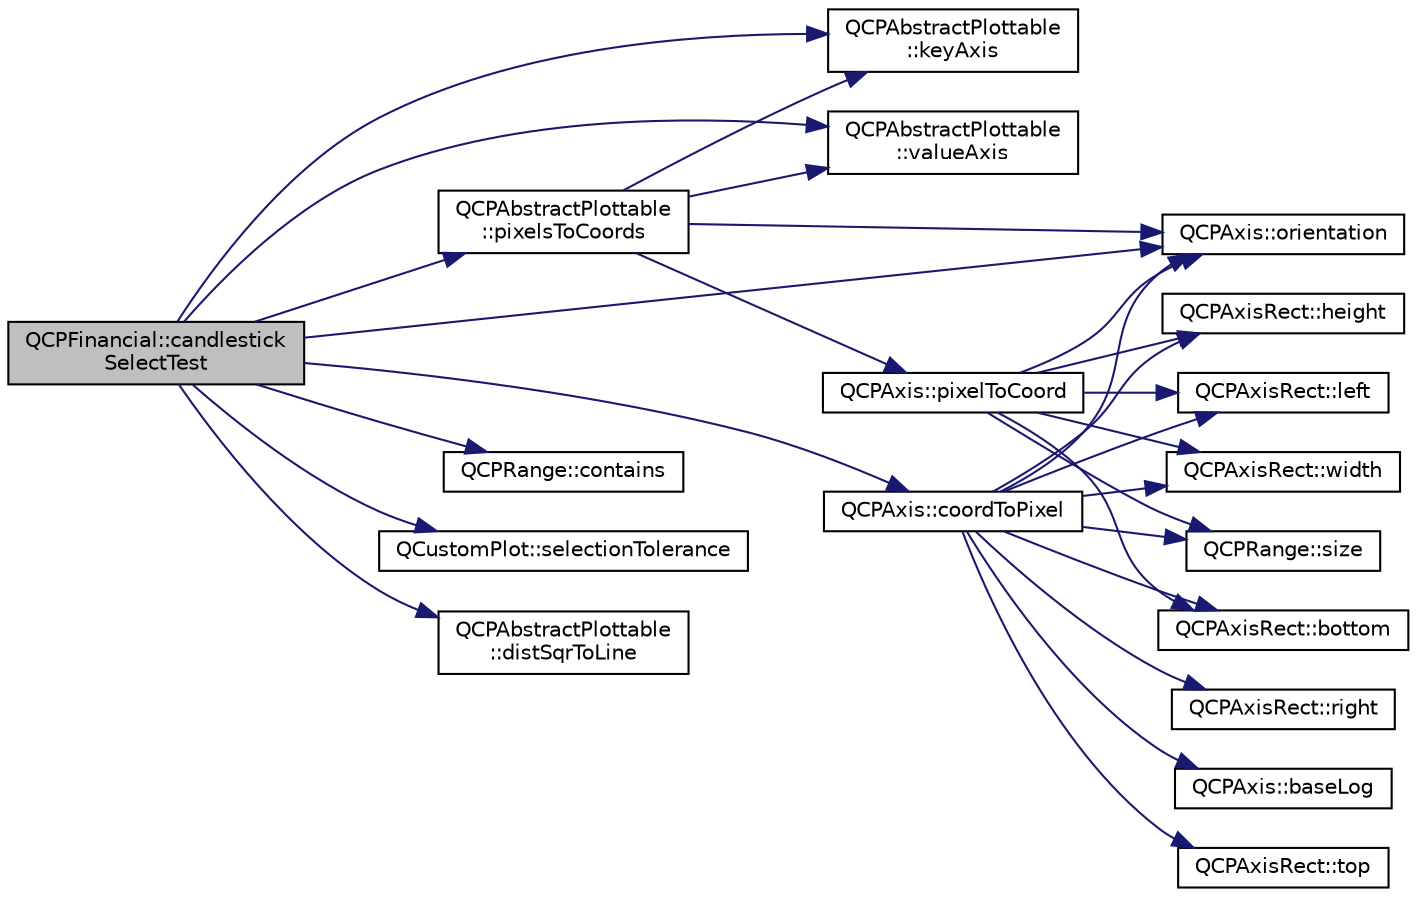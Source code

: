 digraph "QCPFinancial::candlestickSelectTest"
{
  edge [fontname="Helvetica",fontsize="10",labelfontname="Helvetica",labelfontsize="10"];
  node [fontname="Helvetica",fontsize="10",shape=record];
  rankdir="LR";
  Node20 [label="QCPFinancial::candlestick\lSelectTest",height=0.2,width=0.4,color="black", fillcolor="grey75", style="filled", fontcolor="black"];
  Node20 -> Node21 [color="midnightblue",fontsize="10",style="solid",fontname="Helvetica"];
  Node21 [label="QCPAbstractPlottable\l::keyAxis",height=0.2,width=0.4,color="black", fillcolor="white", style="filled",URL="$d4/d89/class_q_c_p_abstract_plottable.html#a2cdd6f0dd5e9a979037f86b4000d9cfe"];
  Node20 -> Node22 [color="midnightblue",fontsize="10",style="solid",fontname="Helvetica"];
  Node22 [label="QCPAbstractPlottable\l::valueAxis",height=0.2,width=0.4,color="black", fillcolor="white", style="filled",URL="$d4/d89/class_q_c_p_abstract_plottable.html#af47809a644a68ffd955fb30b01fb4f2f"];
  Node20 -> Node23 [color="midnightblue",fontsize="10",style="solid",fontname="Helvetica"];
  Node23 [label="QCPAxis::orientation",height=0.2,width=0.4,color="black", fillcolor="white", style="filled",URL="$d2/deb/class_q_c_p_axis.html#ab988ef4538e2655bb77bd138189cd42e"];
  Node20 -> Node24 [color="midnightblue",fontsize="10",style="solid",fontname="Helvetica"];
  Node24 [label="QCPAbstractPlottable\l::pixelsToCoords",height=0.2,width=0.4,color="black", fillcolor="white", style="filled",URL="$d4/d89/class_q_c_p_abstract_plottable.html#a3903c1120ab5c27e7fa46b597ef267bd"];
  Node24 -> Node21 [color="midnightblue",fontsize="10",style="solid",fontname="Helvetica"];
  Node24 -> Node22 [color="midnightblue",fontsize="10",style="solid",fontname="Helvetica"];
  Node24 -> Node23 [color="midnightblue",fontsize="10",style="solid",fontname="Helvetica"];
  Node24 -> Node25 [color="midnightblue",fontsize="10",style="solid",fontname="Helvetica"];
  Node25 [label="QCPAxis::pixelToCoord",height=0.2,width=0.4,color="black", fillcolor="white", style="filled",URL="$d2/deb/class_q_c_p_axis.html#a536ef8f624cac59b6b6fdcb495723c57"];
  Node25 -> Node23 [color="midnightblue",fontsize="10",style="solid",fontname="Helvetica"];
  Node25 -> Node26 [color="midnightblue",fontsize="10",style="solid",fontname="Helvetica"];
  Node26 [label="QCPAxisRect::left",height=0.2,width=0.4,color="black", fillcolor="white", style="filled",URL="$d8/dad/class_q_c_p_axis_rect.html#afb4a3de02046b20b9310bdb8fca781c3"];
  Node25 -> Node27 [color="midnightblue",fontsize="10",style="solid",fontname="Helvetica"];
  Node27 [label="QCPAxisRect::width",height=0.2,width=0.4,color="black", fillcolor="white", style="filled",URL="$d8/dad/class_q_c_p_axis_rect.html#a204645398a4f9d0b0189385c7c2cfb91"];
  Node25 -> Node28 [color="midnightblue",fontsize="10",style="solid",fontname="Helvetica"];
  Node28 [label="QCPRange::size",height=0.2,width=0.4,color="black", fillcolor="white", style="filled",URL="$d8/d0b/class_q_c_p_range.html#a62326e7cc4316b96df6a60813230e63f"];
  Node25 -> Node29 [color="midnightblue",fontsize="10",style="solid",fontname="Helvetica"];
  Node29 [label="QCPAxisRect::bottom",height=0.2,width=0.4,color="black", fillcolor="white", style="filled",URL="$d8/dad/class_q_c_p_axis_rect.html#acefdf1abaa8a8ab681e906cc2be9581e"];
  Node25 -> Node30 [color="midnightblue",fontsize="10",style="solid",fontname="Helvetica"];
  Node30 [label="QCPAxisRect::height",height=0.2,width=0.4,color="black", fillcolor="white", style="filled",URL="$d8/dad/class_q_c_p_axis_rect.html#acc4377809e79d9a089ab790f39429b0d"];
  Node20 -> Node31 [color="midnightblue",fontsize="10",style="solid",fontname="Helvetica"];
  Node31 [label="QCPRange::contains",height=0.2,width=0.4,color="black", fillcolor="white", style="filled",URL="$d8/d0b/class_q_c_p_range.html#ae9842b48b6d38dc5e9607358e3083cc8"];
  Node20 -> Node32 [color="midnightblue",fontsize="10",style="solid",fontname="Helvetica"];
  Node32 [label="QCustomPlot::selectionTolerance",height=0.2,width=0.4,color="black", fillcolor="white", style="filled",URL="$dd/d9b/class_q_custom_plot.html#a5441d11013afeaf4b8f2ea06e8624a25"];
  Node20 -> Node33 [color="midnightblue",fontsize="10",style="solid",fontname="Helvetica"];
  Node33 [label="QCPAxis::coordToPixel",height=0.2,width=0.4,color="black", fillcolor="white", style="filled",URL="$d2/deb/class_q_c_p_axis.html#af15d1b3a7f7e9b53d759d3ccff1fe4b4"];
  Node33 -> Node23 [color="midnightblue",fontsize="10",style="solid",fontname="Helvetica"];
  Node33 -> Node28 [color="midnightblue",fontsize="10",style="solid",fontname="Helvetica"];
  Node33 -> Node27 [color="midnightblue",fontsize="10",style="solid",fontname="Helvetica"];
  Node33 -> Node26 [color="midnightblue",fontsize="10",style="solid",fontname="Helvetica"];
  Node33 -> Node34 [color="midnightblue",fontsize="10",style="solid",fontname="Helvetica"];
  Node34 [label="QCPAxisRect::right",height=0.2,width=0.4,color="black", fillcolor="white", style="filled",URL="$d8/dad/class_q_c_p_axis_rect.html#a3f819d4a1b2193723d1fdafc573eea10"];
  Node33 -> Node35 [color="midnightblue",fontsize="10",style="solid",fontname="Helvetica"];
  Node35 [label="QCPAxis::baseLog",height=0.2,width=0.4,color="black", fillcolor="white", style="filled",URL="$d2/deb/class_q_c_p_axis.html#ae759538b7eeb12259944e75a6bc359da"];
  Node33 -> Node29 [color="midnightblue",fontsize="10",style="solid",fontname="Helvetica"];
  Node33 -> Node30 [color="midnightblue",fontsize="10",style="solid",fontname="Helvetica"];
  Node33 -> Node36 [color="midnightblue",fontsize="10",style="solid",fontname="Helvetica"];
  Node36 [label="QCPAxisRect::top",height=0.2,width=0.4,color="black", fillcolor="white", style="filled",URL="$d8/dad/class_q_c_p_axis_rect.html#a45dbad181cbb9f09d068dbb76c817c95"];
  Node20 -> Node37 [color="midnightblue",fontsize="10",style="solid",fontname="Helvetica"];
  Node37 [label="QCPAbstractPlottable\l::distSqrToLine",height=0.2,width=0.4,color="black", fillcolor="white", style="filled",URL="$d4/d89/class_q_c_p_abstract_plottable.html#af7e992b638c8aa688abceac579bb90d7"];
}
